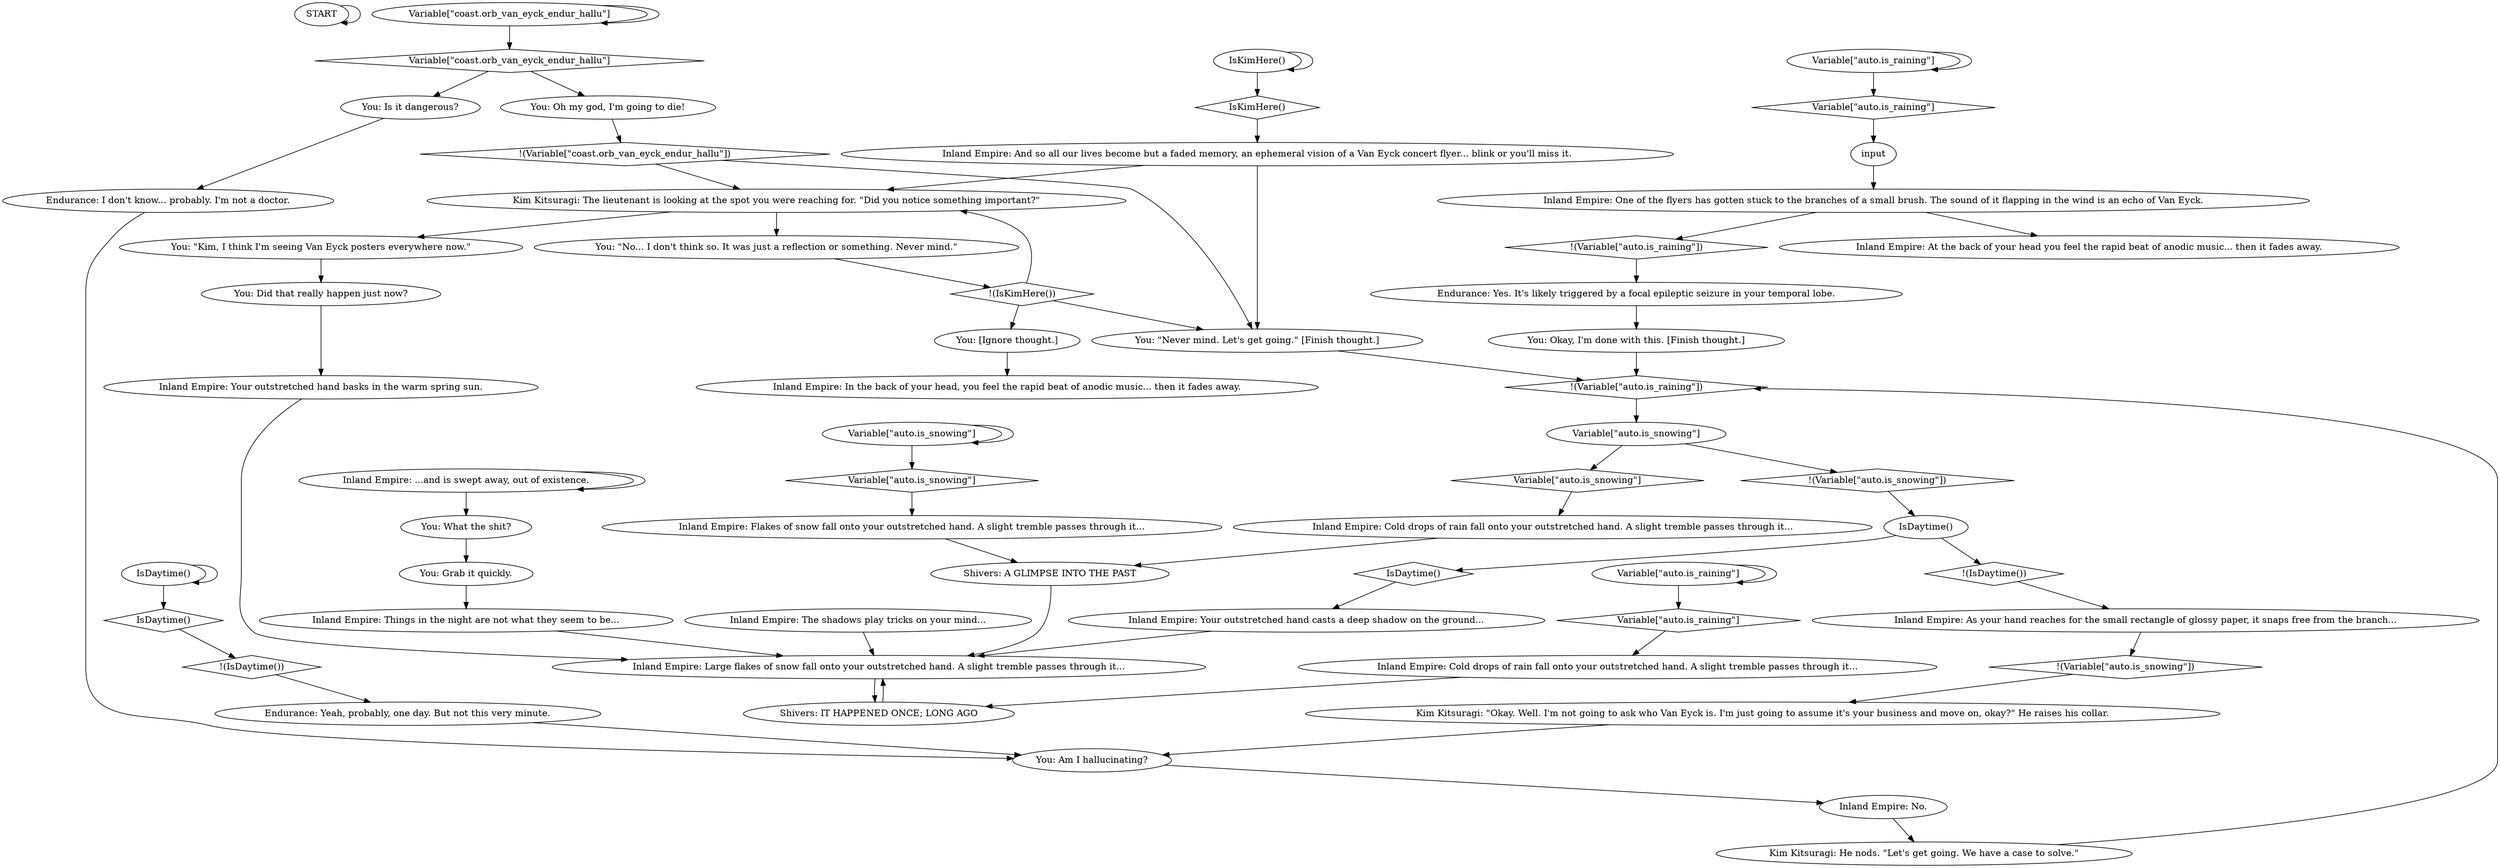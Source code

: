 # COAST ORB / arno van eyck after
# Afterthought reaction orbital to those flyers, man. Do it. Talk to your stupid brain.
# ==================================================
digraph G {
	  0 [label="START"];
	  1 [label="input"];
	  2 [label="Inland Empire: Cold drops of rain fall onto your outstretched hand. A slight tremble passes through it..."];
	  3 [label="Inland Empire: Large flakes of snow fall onto your outstretched hand. A slight tremble passes through it..."];
	  4 [label="IsKimHere()"];
	  5 [label="IsKimHere()", shape=diamond];
	  6 [label="!(IsKimHere())", shape=diamond];
	  7 [label="Kim Kitsuragi: He nods. \"Let's get going. We have a case to solve.\""];
	  8 [label="Endurance: Yes. It's likely triggered by a focal epileptic seizure in your temporal lobe."];
	  9 [label="Variable[\"auto.is_snowing\"]"];
	  10 [label="Variable[\"auto.is_snowing\"]", shape=diamond];
	  11 [label="!(Variable[\"auto.is_snowing\"])", shape=diamond];
	  12 [label="Inland Empire: ...and is swept away, out of existence."];
	  13 [label="You: Did that really happen just now?"];
	  14 [label="Kim Kitsuragi: \"Okay. Well. I'm not going to ask who Van Eyck is. I'm just going to assume it's your business and move on, okay?\" He raises his collar."];
	  15 [label="IsDaytime()"];
	  16 [label="IsDaytime()", shape=diamond];
	  17 [label="!(IsDaytime())", shape=diamond];
	  18 [label="Inland Empire: Your outstretched hand basks in the warm spring sun."];
	  19 [label="Variable[\"auto.is_raining\"]"];
	  20 [label="Variable[\"auto.is_raining\"]", shape=diamond];
	  21 [label="!(Variable[\"auto.is_raining\"])", shape=diamond];
	  22 [label="Inland Empire: At the back of your head you feel the rapid beat of anodic music... then it fades away."];
	  23 [label="You: Grab it quickly."];
	  24 [label="Variable[\"auto.is_raining\"]"];
	  25 [label="Variable[\"auto.is_raining\"]", shape=diamond];
	  26 [label="!(Variable[\"auto.is_raining\"])", shape=diamond];
	  27 [label="You: [Ignore thought.]"];
	  28 [label="You: Am I hallucinating?"];
	  29 [label="Inland Empire: And so all our lives become but a faded memory, an ephemeral vision of a Van Eyck concert flyer... blink or you'll miss it."];
	  30 [label="Kim Kitsuragi: The lieutenant is looking at the spot you were reaching for. \"Did you notice something important?\""];
	  31 [label="You: Okay, I'm done with this. [Finish thought.]"];
	  32 [label="Variable[\"coast.orb_van_eyck_endur_hallu\"]"];
	  33 [label="Variable[\"coast.orb_van_eyck_endur_hallu\"]", shape=diamond];
	  34 [label="!(Variable[\"coast.orb_van_eyck_endur_hallu\"])", shape=diamond];
	  35 [label="Endurance: Yeah, probably, one day. But not this very minute."];
	  36 [label="Inland Empire: Things in the night are not what they seem to be..."];
	  37 [label="Inland Empire: As your hand reaches for the small rectangle of glossy paper, it snaps free from the branch..."];
	  38 [label="Inland Empire: The shadows play tricks on your mind..."];
	  39 [label="You: \"No... I don't think so. It was just a reflection or something. Never mind.\""];
	  40 [label="Inland Empire: One of the flyers has gotten stuck to the branches of a small brush. The sound of it flapping in the wind is an echo of Van Eyck."];
	  41 [label="Inland Empire: Your outstretched hand casts a deep shadow on the ground..."];
	  42 [label="You: Is it dangerous?"];
	  43 [label="Endurance: I don't know... probably. I'm not a doctor."];
	  44 [label="You: \"Never mind. Let's get going.\" [Finish thought.]"];
	  45 [label="Inland Empire: Flakes of snow fall onto your outstretched hand. A slight tremble passes through it..."];
	  46 [label="Variable[\"auto.is_snowing\"]"];
	  47 [label="Variable[\"auto.is_snowing\"]", shape=diamond];
	  48 [label="!(Variable[\"auto.is_snowing\"])", shape=diamond];
	  49 [label="You: Oh my god, I'm going to die!"];
	  50 [label="Inland Empire: No."];
	  51 [label="IsDaytime()"];
	  52 [label="IsDaytime()", shape=diamond];
	  53 [label="!(IsDaytime())", shape=diamond];
	  54 [label="Inland Empire: Cold drops of rain fall onto your outstretched hand. A slight tremble passes through it..."];
	  55 [label="Shivers: IT HAPPENED ONCE; LONG AGO"];
	  56 [label="Inland Empire: In the back of your head, you feel the rapid beat of anodic music... then it fades away."];
	  57 [label="You: What the shit?"];
	  58 [label="You: \"Kim, I think I'm seeing Van Eyck posters everywhere now.\""];
	  59 [label="Shivers: A GLIMPSE INTO THE PAST"];
	  0 -> 0
	  1 -> 40
	  2 -> 59
	  3 -> 55
	  4 -> 4
	  4 -> 5
	  5 -> 29
	  6 -> 27
	  6 -> 44
	  6 -> 30
	  7 -> 21
	  8 -> 31
	  9 -> 9
	  9 -> 10
	  10 -> 45
	  11 -> 14
	  12 -> 57
	  12 -> 12
	  13 -> 18
	  14 -> 28
	  15 -> 16
	  15 -> 15
	  16 -> 17
	  17 -> 35
	  18 -> 3
	  19 -> 19
	  19 -> 20
	  20 -> 54
	  21 -> 46
	  23 -> 36
	  24 -> 24
	  24 -> 25
	  25 -> 1
	  26 -> 8
	  27 -> 56
	  28 -> 50
	  29 -> 44
	  29 -> 30
	  30 -> 58
	  30 -> 39
	  31 -> 21
	  32 -> 32
	  32 -> 33
	  33 -> 49
	  33 -> 42
	  34 -> 44
	  34 -> 30
	  35 -> 28
	  36 -> 3
	  37 -> 11
	  38 -> 3
	  39 -> 6
	  40 -> 26
	  40 -> 22
	  41 -> 3
	  42 -> 43
	  43 -> 28
	  44 -> 21
	  45 -> 59
	  46 -> 48
	  46 -> 47
	  47 -> 2
	  48 -> 51
	  49 -> 34
	  50 -> 7
	  51 -> 52
	  51 -> 53
	  52 -> 41
	  53 -> 37
	  54 -> 55
	  55 -> 3
	  57 -> 23
	  58 -> 13
	  59 -> 3
}

